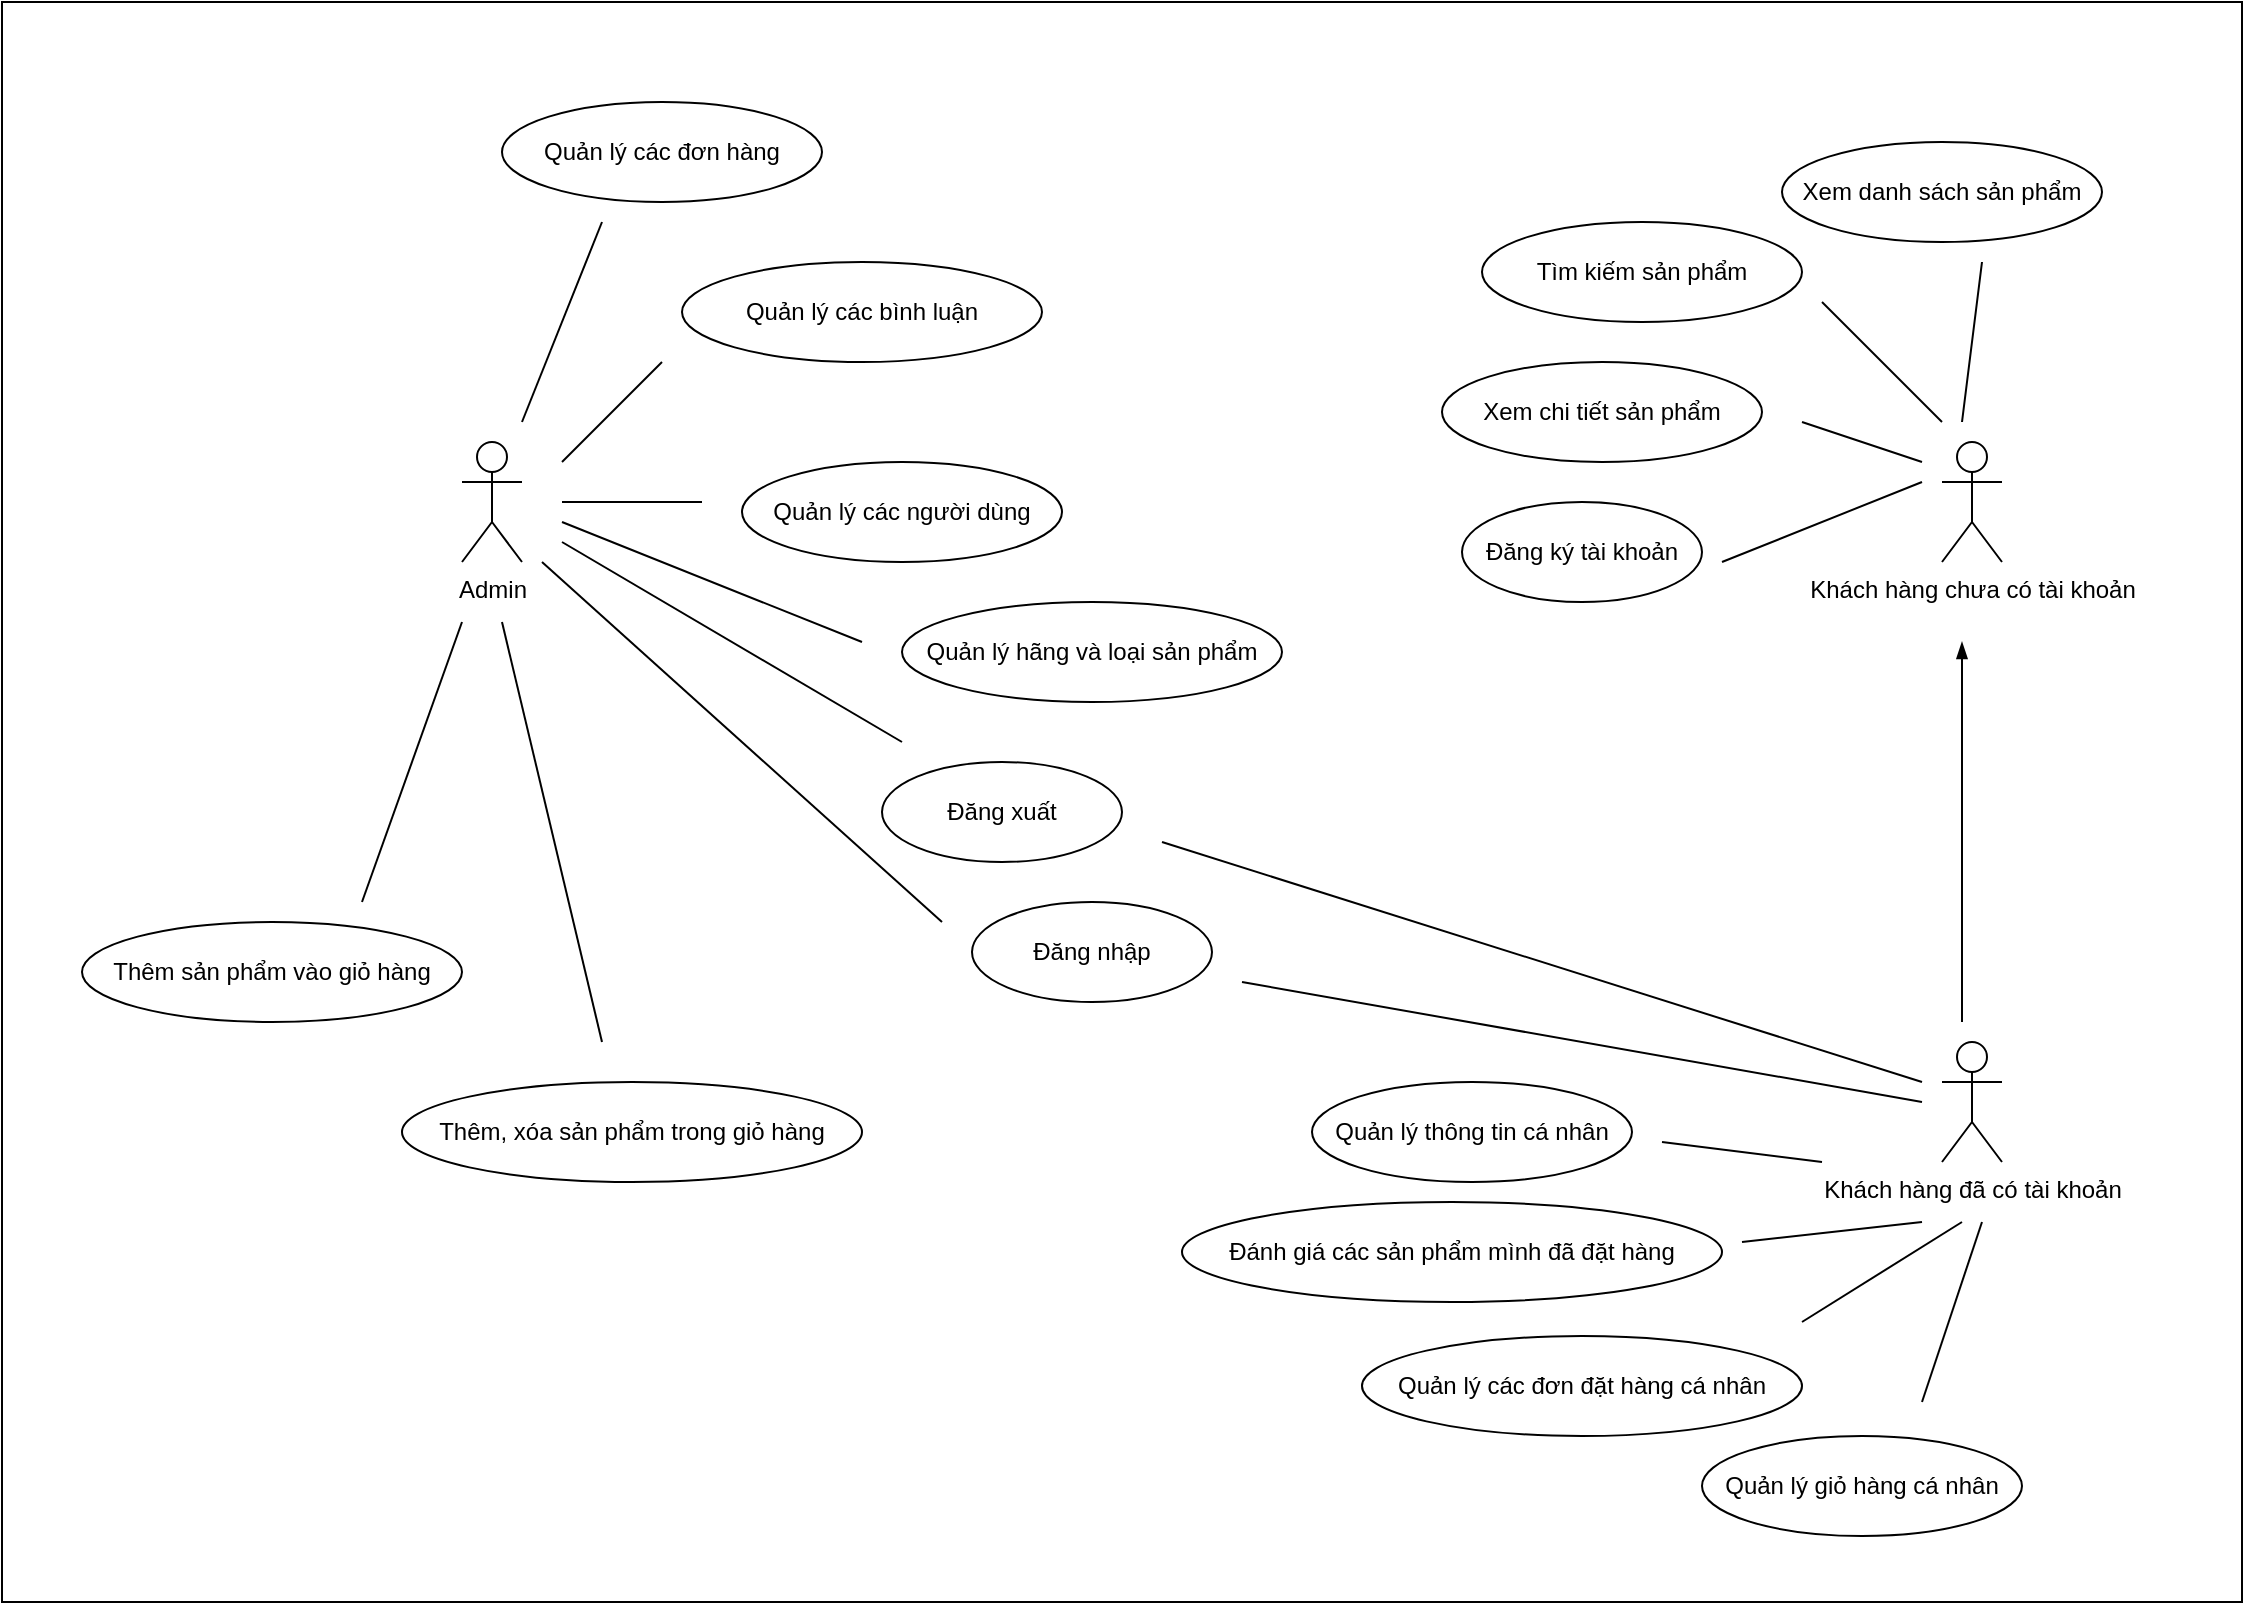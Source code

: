 <mxfile version="14.6.12" type="device"><diagram id="Rp4nw9c4AvhpPODpkozP" name="Page-1"><mxGraphModel dx="1727" dy="857" grid="1" gridSize="10" guides="1" tooltips="1" connect="1" arrows="1" fold="1" page="1" pageScale="1" pageWidth="1169" pageHeight="1654" math="0" shadow="0"><root><mxCell id="0"/><mxCell id="1" parent="0"/><mxCell id="towe8GepE2TbGxiLrryE-1" value="Khách hàng chưa có tài khoản" style="shape=umlActor;verticalLabelPosition=bottom;verticalAlign=top;html=1;outlineConnect=0;" vertex="1" parent="1"><mxGeometry x="970" y="380" width="30" height="60" as="geometry"/></mxCell><mxCell id="towe8GepE2TbGxiLrryE-2" value="Khách hàng đã có tài khoản" style="shape=umlActor;verticalLabelPosition=bottom;verticalAlign=top;html=1;outlineConnect=0;" vertex="1" parent="1"><mxGeometry x="970" y="680" width="30" height="60" as="geometry"/></mxCell><mxCell id="towe8GepE2TbGxiLrryE-3" value="Admin" style="shape=umlActor;verticalLabelPosition=bottom;verticalAlign=top;html=1;outlineConnect=0;" vertex="1" parent="1"><mxGeometry x="230" y="380" width="30" height="60" as="geometry"/></mxCell><mxCell id="towe8GepE2TbGxiLrryE-4" value="Đăng nhập" style="ellipse;whiteSpace=wrap;html=1;" vertex="1" parent="1"><mxGeometry x="485" y="610" width="120" height="50" as="geometry"/></mxCell><mxCell id="towe8GepE2TbGxiLrryE-5" value="Đăng xuất" style="ellipse;whiteSpace=wrap;html=1;" vertex="1" parent="1"><mxGeometry x="440" y="540" width="120" height="50" as="geometry"/></mxCell><mxCell id="towe8GepE2TbGxiLrryE-6" value="" style="endArrow=none;html=1;" edge="1" parent="1"><mxGeometry width="50" height="50" relative="1" as="geometry"><mxPoint x="620" y="650" as="sourcePoint"/><mxPoint x="960" y="710" as="targetPoint"/></mxGeometry></mxCell><mxCell id="towe8GepE2TbGxiLrryE-7" value="" style="endArrow=none;html=1;" edge="1" parent="1"><mxGeometry width="50" height="50" relative="1" as="geometry"><mxPoint x="470" y="620" as="sourcePoint"/><mxPoint x="270" y="440" as="targetPoint"/></mxGeometry></mxCell><mxCell id="towe8GepE2TbGxiLrryE-8" value="" style="endArrow=none;html=1;" edge="1" parent="1"><mxGeometry width="50" height="50" relative="1" as="geometry"><mxPoint x="450" y="530" as="sourcePoint"/><mxPoint x="280" y="430" as="targetPoint"/></mxGeometry></mxCell><mxCell id="towe8GepE2TbGxiLrryE-9" value="" style="endArrow=none;html=1;" edge="1" parent="1"><mxGeometry width="50" height="50" relative="1" as="geometry"><mxPoint x="960" y="700" as="sourcePoint"/><mxPoint x="580" y="580" as="targetPoint"/></mxGeometry></mxCell><mxCell id="towe8GepE2TbGxiLrryE-10" value="Đăng ký tài khoản" style="ellipse;whiteSpace=wrap;html=1;" vertex="1" parent="1"><mxGeometry x="730" y="410" width="120" height="50" as="geometry"/></mxCell><mxCell id="towe8GepE2TbGxiLrryE-11" value="Xem danh sách sản phẩm" style="ellipse;whiteSpace=wrap;html=1;" vertex="1" parent="1"><mxGeometry x="890" y="230" width="160" height="50" as="geometry"/></mxCell><mxCell id="towe8GepE2TbGxiLrryE-12" value="Tìm kiếm sản phẩm" style="ellipse;whiteSpace=wrap;html=1;" vertex="1" parent="1"><mxGeometry x="740" y="270" width="160" height="50" as="geometry"/></mxCell><mxCell id="towe8GepE2TbGxiLrryE-13" value="Xem chi tiết sản phẩm" style="ellipse;whiteSpace=wrap;html=1;" vertex="1" parent="1"><mxGeometry x="720" y="340" width="160" height="50" as="geometry"/></mxCell><mxCell id="towe8GepE2TbGxiLrryE-14" value="" style="endArrow=blockThin;html=1;endFill=1;" edge="1" parent="1"><mxGeometry width="50" height="50" relative="1" as="geometry"><mxPoint x="980" y="670" as="sourcePoint"/><mxPoint x="980" y="480" as="targetPoint"/></mxGeometry></mxCell><mxCell id="towe8GepE2TbGxiLrryE-15" value="Quản lý các người dùng" style="ellipse;whiteSpace=wrap;html=1;" vertex="1" parent="1"><mxGeometry x="370" y="390" width="160" height="50" as="geometry"/></mxCell><mxCell id="towe8GepE2TbGxiLrryE-16" value="Thêm sản phẩm vào giỏ hàng" style="ellipse;whiteSpace=wrap;html=1;" vertex="1" parent="1"><mxGeometry x="40" y="620" width="190" height="50" as="geometry"/></mxCell><mxCell id="towe8GepE2TbGxiLrryE-17" value="Thêm, xóa sản phẩm trong giỏ hàng" style="ellipse;whiteSpace=wrap;html=1;" vertex="1" parent="1"><mxGeometry x="200" y="700" width="230" height="50" as="geometry"/></mxCell><mxCell id="towe8GepE2TbGxiLrryE-18" value="Quản lý các đơn hàng" style="ellipse;whiteSpace=wrap;html=1;" vertex="1" parent="1"><mxGeometry x="250" y="210" width="160" height="50" as="geometry"/></mxCell><mxCell id="towe8GepE2TbGxiLrryE-19" value="Quản lý hãng và loại sản phẩm" style="ellipse;whiteSpace=wrap;html=1;" vertex="1" parent="1"><mxGeometry x="450" y="460" width="190" height="50" as="geometry"/></mxCell><mxCell id="towe8GepE2TbGxiLrryE-20" value="Quản lý các bình luận" style="ellipse;whiteSpace=wrap;html=1;" vertex="1" parent="1"><mxGeometry x="340" y="290" width="180" height="50" as="geometry"/></mxCell><mxCell id="towe8GepE2TbGxiLrryE-21" value="Quản lý thông tin cá nhân" style="ellipse;whiteSpace=wrap;html=1;" vertex="1" parent="1"><mxGeometry x="655" y="700" width="160" height="50" as="geometry"/></mxCell><mxCell id="towe8GepE2TbGxiLrryE-22" value="Quản lý giỏ hàng cá nhân" style="ellipse;whiteSpace=wrap;html=1;" vertex="1" parent="1"><mxGeometry x="850" y="877" width="160" height="50" as="geometry"/></mxCell><mxCell id="towe8GepE2TbGxiLrryE-23" value="Quản lý các đơn đặt hàng cá nhân" style="ellipse;whiteSpace=wrap;html=1;" vertex="1" parent="1"><mxGeometry x="680" y="827" width="220" height="50" as="geometry"/></mxCell><mxCell id="towe8GepE2TbGxiLrryE-24" value="Đánh giá các sản phẩm mình đã đặt hàng" style="ellipse;whiteSpace=wrap;html=1;" vertex="1" parent="1"><mxGeometry x="590" y="760" width="270" height="50" as="geometry"/></mxCell><mxCell id="towe8GepE2TbGxiLrryE-25" value="" style="endArrow=none;html=1;" edge="1" parent="1"><mxGeometry width="50" height="50" relative="1" as="geometry"><mxPoint x="280" y="410" as="sourcePoint"/><mxPoint x="350" y="410" as="targetPoint"/></mxGeometry></mxCell><mxCell id="towe8GepE2TbGxiLrryE-26" value="" style="endArrow=none;html=1;" edge="1" parent="1"><mxGeometry width="50" height="50" relative="1" as="geometry"><mxPoint x="180" y="610" as="sourcePoint"/><mxPoint x="230" y="470" as="targetPoint"/></mxGeometry></mxCell><mxCell id="towe8GepE2TbGxiLrryE-27" value="" style="endArrow=none;html=1;" edge="1" parent="1"><mxGeometry width="50" height="50" relative="1" as="geometry"><mxPoint x="250" y="470" as="sourcePoint"/><mxPoint x="300" y="680" as="targetPoint"/></mxGeometry></mxCell><mxCell id="towe8GepE2TbGxiLrryE-28" value="" style="endArrow=none;html=1;" edge="1" parent="1"><mxGeometry width="50" height="50" relative="1" as="geometry"><mxPoint x="430" y="480" as="sourcePoint"/><mxPoint x="280" y="420" as="targetPoint"/></mxGeometry></mxCell><mxCell id="towe8GepE2TbGxiLrryE-30" value="" style="endArrow=none;html=1;" edge="1" parent="1"><mxGeometry width="50" height="50" relative="1" as="geometry"><mxPoint x="260" y="370" as="sourcePoint"/><mxPoint x="300" y="270" as="targetPoint"/></mxGeometry></mxCell><mxCell id="towe8GepE2TbGxiLrryE-31" value="" style="endArrow=none;html=1;" edge="1" parent="1"><mxGeometry width="50" height="50" relative="1" as="geometry"><mxPoint x="280" y="390" as="sourcePoint"/><mxPoint x="330" y="340" as="targetPoint"/></mxGeometry></mxCell><mxCell id="towe8GepE2TbGxiLrryE-32" value="" style="endArrow=none;html=1;" edge="1" parent="1"><mxGeometry width="50" height="50" relative="1" as="geometry"><mxPoint x="860" y="440" as="sourcePoint"/><mxPoint x="960" y="400" as="targetPoint"/></mxGeometry></mxCell><mxCell id="towe8GepE2TbGxiLrryE-33" value="" style="endArrow=none;html=1;" edge="1" parent="1"><mxGeometry width="50" height="50" relative="1" as="geometry"><mxPoint x="980" y="370" as="sourcePoint"/><mxPoint x="990" y="290" as="targetPoint"/></mxGeometry></mxCell><mxCell id="towe8GepE2TbGxiLrryE-34" value="" style="endArrow=none;html=1;" edge="1" parent="1"><mxGeometry width="50" height="50" relative="1" as="geometry"><mxPoint x="970" y="370" as="sourcePoint"/><mxPoint x="910" y="310" as="targetPoint"/></mxGeometry></mxCell><mxCell id="towe8GepE2TbGxiLrryE-35" value="" style="endArrow=none;html=1;" edge="1" parent="1"><mxGeometry width="50" height="50" relative="1" as="geometry"><mxPoint x="960" y="390" as="sourcePoint"/><mxPoint x="900" y="370" as="targetPoint"/></mxGeometry></mxCell><mxCell id="towe8GepE2TbGxiLrryE-36" value="" style="endArrow=none;html=1;" edge="1" parent="1"><mxGeometry width="50" height="50" relative="1" as="geometry"><mxPoint x="870" y="780" as="sourcePoint"/><mxPoint x="960" y="770" as="targetPoint"/></mxGeometry></mxCell><mxCell id="towe8GepE2TbGxiLrryE-37" value="" style="endArrow=none;html=1;" edge="1" parent="1"><mxGeometry width="50" height="50" relative="1" as="geometry"><mxPoint x="900" y="820" as="sourcePoint"/><mxPoint x="980" y="770" as="targetPoint"/></mxGeometry></mxCell><mxCell id="towe8GepE2TbGxiLrryE-38" value="" style="endArrow=none;html=1;" edge="1" parent="1"><mxGeometry width="50" height="50" relative="1" as="geometry"><mxPoint x="960" y="860" as="sourcePoint"/><mxPoint x="990" y="770" as="targetPoint"/></mxGeometry></mxCell><mxCell id="towe8GepE2TbGxiLrryE-39" value="" style="endArrow=none;html=1;" edge="1" parent="1"><mxGeometry width="50" height="50" relative="1" as="geometry"><mxPoint x="910" y="740" as="sourcePoint"/><mxPoint x="830" y="730" as="targetPoint"/></mxGeometry></mxCell><mxCell id="towe8GepE2TbGxiLrryE-45" value="" style="rounded=0;whiteSpace=wrap;html=1;fillColor=none;" vertex="1" parent="1"><mxGeometry y="160" width="1120" height="800" as="geometry"/></mxCell></root></mxGraphModel></diagram></mxfile>